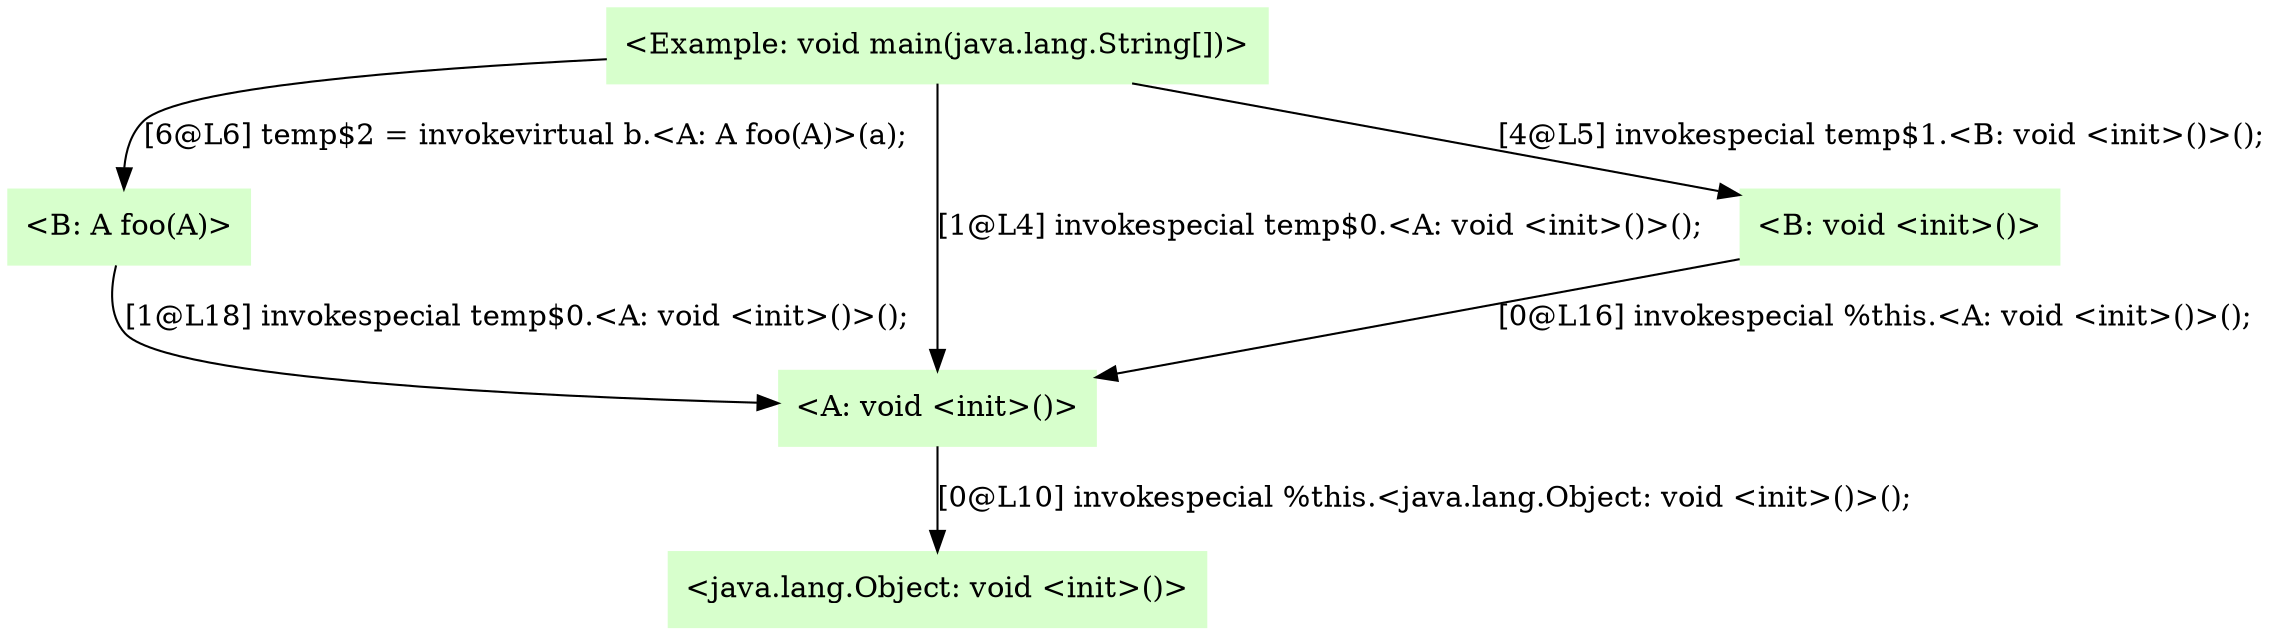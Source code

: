digraph G {
  node [style=filled,color=".3 .2 1.0",shape=box,];
  "0" [label="<Example: void main(java.lang.String[])>",];
  "1" [label="<B: A foo(A)>",];
  "2" [label="<java.lang.Object: void <init>()>",];
  "3" [label="<A: void <init>()>",];
  "4" [label="<B: void <init>()>",];
  "0" -> "3" [label="[1@L4] invokespecial temp$0.<A: void <init>()>();",];
  "0" -> "1" [label="[6@L6] temp$2 = invokevirtual b.<A: A foo(A)>(a);",];
  "0" -> "4" [label="[4@L5] invokespecial temp$1.<B: void <init>()>();",];
  "1" -> "3" [label="[1@L18] invokespecial temp$0.<A: void <init>()>();",];
  "3" -> "2" [label="[0@L10] invokespecial %this.<java.lang.Object: void <init>()>();",];
  "4" -> "3" [label="[0@L16] invokespecial %this.<A: void <init>()>();",];
}
